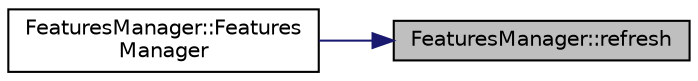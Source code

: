 digraph "FeaturesManager::refresh"
{
 // LATEX_PDF_SIZE
  edge [fontname="Helvetica",fontsize="10",labelfontname="Helvetica",labelfontsize="10"];
  node [fontname="Helvetica",fontsize="10",shape=record];
  rankdir="RL";
  Node1 [label="FeaturesManager::refresh",height=0.2,width=0.4,color="black", fillcolor="grey75", style="filled", fontcolor="black",tooltip=" "];
  Node1 -> Node2 [dir="back",color="midnightblue",fontsize="10",style="solid",fontname="Helvetica"];
  Node2 [label="FeaturesManager::Features\lManager",height=0.2,width=0.4,color="black", fillcolor="white", style="filled",URL="$class_features_manager.html#a0e15989714e25937d488c626aa20092a",tooltip=" "];
}
